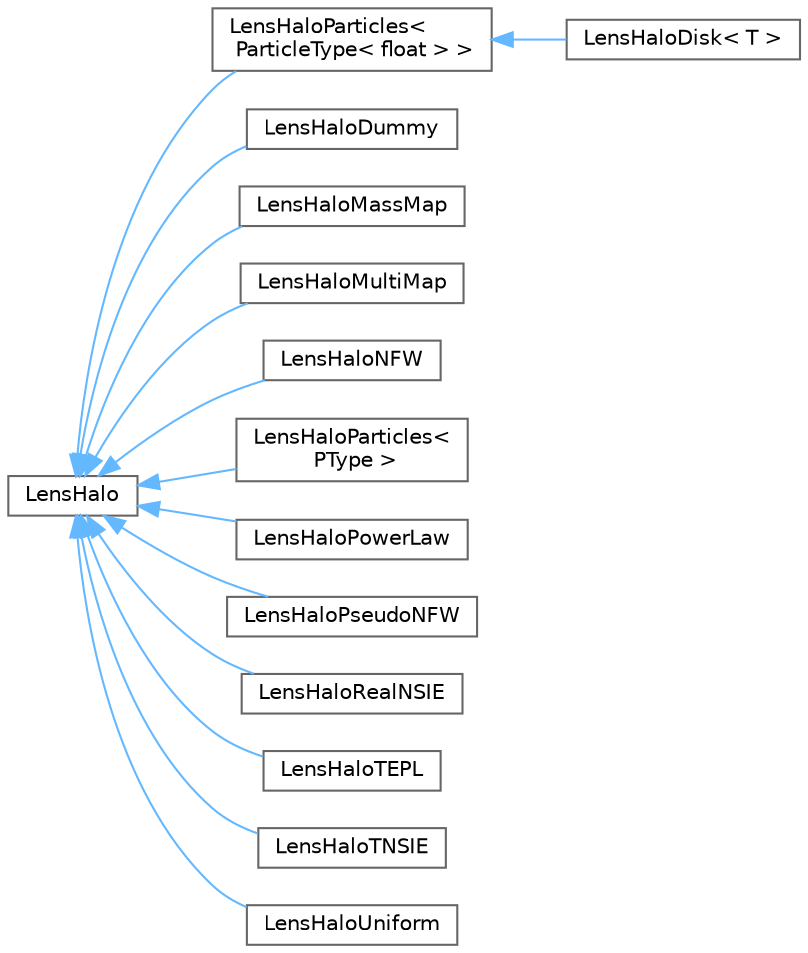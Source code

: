 digraph "Graphical Class Hierarchy"
{
 // LATEX_PDF_SIZE
  bgcolor="transparent";
  edge [fontname=Helvetica,fontsize=10,labelfontname=Helvetica,labelfontsize=10];
  node [fontname=Helvetica,fontsize=10,shape=box,height=0.2,width=0.4];
  rankdir="LR";
  Node0 [id="Node000000",label="LensHalo",height=0.2,width=0.4,color="grey40", fillcolor="white", style="filled",URL="$class_lens_halo.html",tooltip="A base class for all types of lensing \"halos\" which are any mass distribution that cause lensing."];
  Node0 -> Node1 [id="edge1_Node000000_Node000001",dir="back",color="steelblue1",style="solid",tooltip=" "];
  Node1 [id="Node000001",label="LensHaloParticles\<\l ParticleType\< float \> \>",height=0.2,width=0.4,color="grey40", fillcolor="white", style="filled",URL="$class_lens_halo_particles.html",tooltip=" "];
  Node1 -> Node2 [id="edge2_Node000001_Node000002",dir="back",color="steelblue1",style="solid",tooltip=" "];
  Node2 [id="Node000002",label="LensHaloDisk\< T \>",height=0.2,width=0.4,color="grey40", fillcolor="white", style="filled",URL="$class_lens_halo_disk.html",tooltip="Creates a exponential disk out of particles."];
  Node0 -> Node3 [id="edge3_Node000000_Node000003",dir="back",color="steelblue1",style="solid",tooltip=" "];
  Node3 [id="Node000003",label="LensHaloDummy",height=0.2,width=0.4,color="grey40", fillcolor="white", style="filled",URL="$class_lens_halo_dummy.html",tooltip="This is a lens that does no lensing. It is useful for testing and for running refinement code on sour..."];
  Node0 -> Node4 [id="edge4_Node000000_Node000004",dir="back",color="steelblue1",style="solid",tooltip=" "];
  Node4 [id="Node000004",label="LensHaloMassMap",height=0.2,width=0.4,color="grey40", fillcolor="white", style="filled",URL="$class_lens_halo_mass_map.html",tooltip="A class that includes the MOKA lens map."];
  Node0 -> Node5 [id="edge5_Node000000_Node000005",dir="back",color="steelblue1",style="solid",tooltip=" "];
  Node5 [id="Node000005",label="LensHaloMultiMap",height=0.2,width=0.4,color="grey40", fillcolor="white", style="filled",URL="$class_lens_halo_multi_map.html",tooltip="A lens halo that calculates all lensing quantities on two grids - a low res long range grid and a hig..."];
  Node0 -> Node6 [id="edge6_Node000000_Node000006",dir="back",color="steelblue1",style="solid",tooltip=" "];
  Node6 [id="Node000006",label="LensHaloNFW",height=0.2,width=0.4,color="grey40", fillcolor="white", style="filled",URL="$class_lens_halo_n_f_w.html",tooltip="A class for calculating the deflection, kappa and gamma caused by an NFW halos."];
  Node0 -> Node7 [id="edge7_Node000000_Node000007",dir="back",color="steelblue1",style="solid",tooltip=" "];
  Node7 [id="Node000007",label="LensHaloParticles\<\l PType \>",height=0.2,width=0.4,color="grey40", fillcolor="white", style="filled",URL="$class_lens_halo_particles.html",tooltip="A class that represents the lensing by a collection of simulation particles."];
  Node0 -> Node8 [id="edge8_Node000000_Node000008",dir="back",color="steelblue1",style="solid",tooltip=" "];
  Node8 [id="Node000008",label="LensHaloPowerLaw",height=0.2,width=0.4,color="grey40", fillcolor="white", style="filled",URL="$class_lens_halo_power_law.html",tooltip="A class for calculating the deflection, kappa and gamma caused by a collection of halos with truncate..."];
  Node0 -> Node9 [id="edge9_Node000000_Node000009",dir="back",color="steelblue1",style="solid",tooltip=" "];
  Node9 [id="Node000009",label="LensHaloPseudoNFW",height=0.2,width=0.4,color="grey40", fillcolor="white", style="filled",URL="$class_lens_halo_pseudo_n_f_w.html",tooltip="A class for calculating the deflection, kappa and gamma caused by a collection of halos with a double..."];
  Node0 -> Node10 [id="edge10_Node000000_Node000010",dir="back",color="steelblue1",style="solid",tooltip=" "];
  Node10 [id="Node000010",label="LensHaloRealNSIE",height=0.2,width=0.4,color="grey40", fillcolor="white", style="filled",URL="$class_lens_halo_real_n_s_i_e.html",tooltip="Represents a non-singular isothermal elliptical lens."];
  Node0 -> Node11 [id="edge11_Node000000_Node000011",dir="back",color="steelblue1",style="solid",tooltip=" "];
  Node11 [id="Node000011",label="LensHaloTEPL",height=0.2,width=0.4,color="grey40", fillcolor="white", style="filled",URL="$class_lens_halo_t_e_p_l.html",tooltip="A truncated elliptical power-law profile."];
  Node0 -> Node12 [id="edge12_Node000000_Node000012",dir="back",color="steelblue1",style="solid",tooltip=" "];
  Node12 [id="Node000012",label="LensHaloTNSIE",height=0.2,width=0.4,color="grey40", fillcolor="white", style="filled",URL="$class_lens_halo_t_n_s_i_e.html",tooltip="Truncated non-singular isothermal ellipsoid."];
  Node0 -> Node13 [id="edge13_Node000000_Node000013",dir="back",color="steelblue1",style="solid",tooltip=" "];
  Node13 [id="Node000013",label="LensHaloUniform",height=0.2,width=0.4,color="grey40", fillcolor="white", style="filled",URL="$class_lens_halo_uniform.html",tooltip="A uniform surface density and shear lens."];
}
